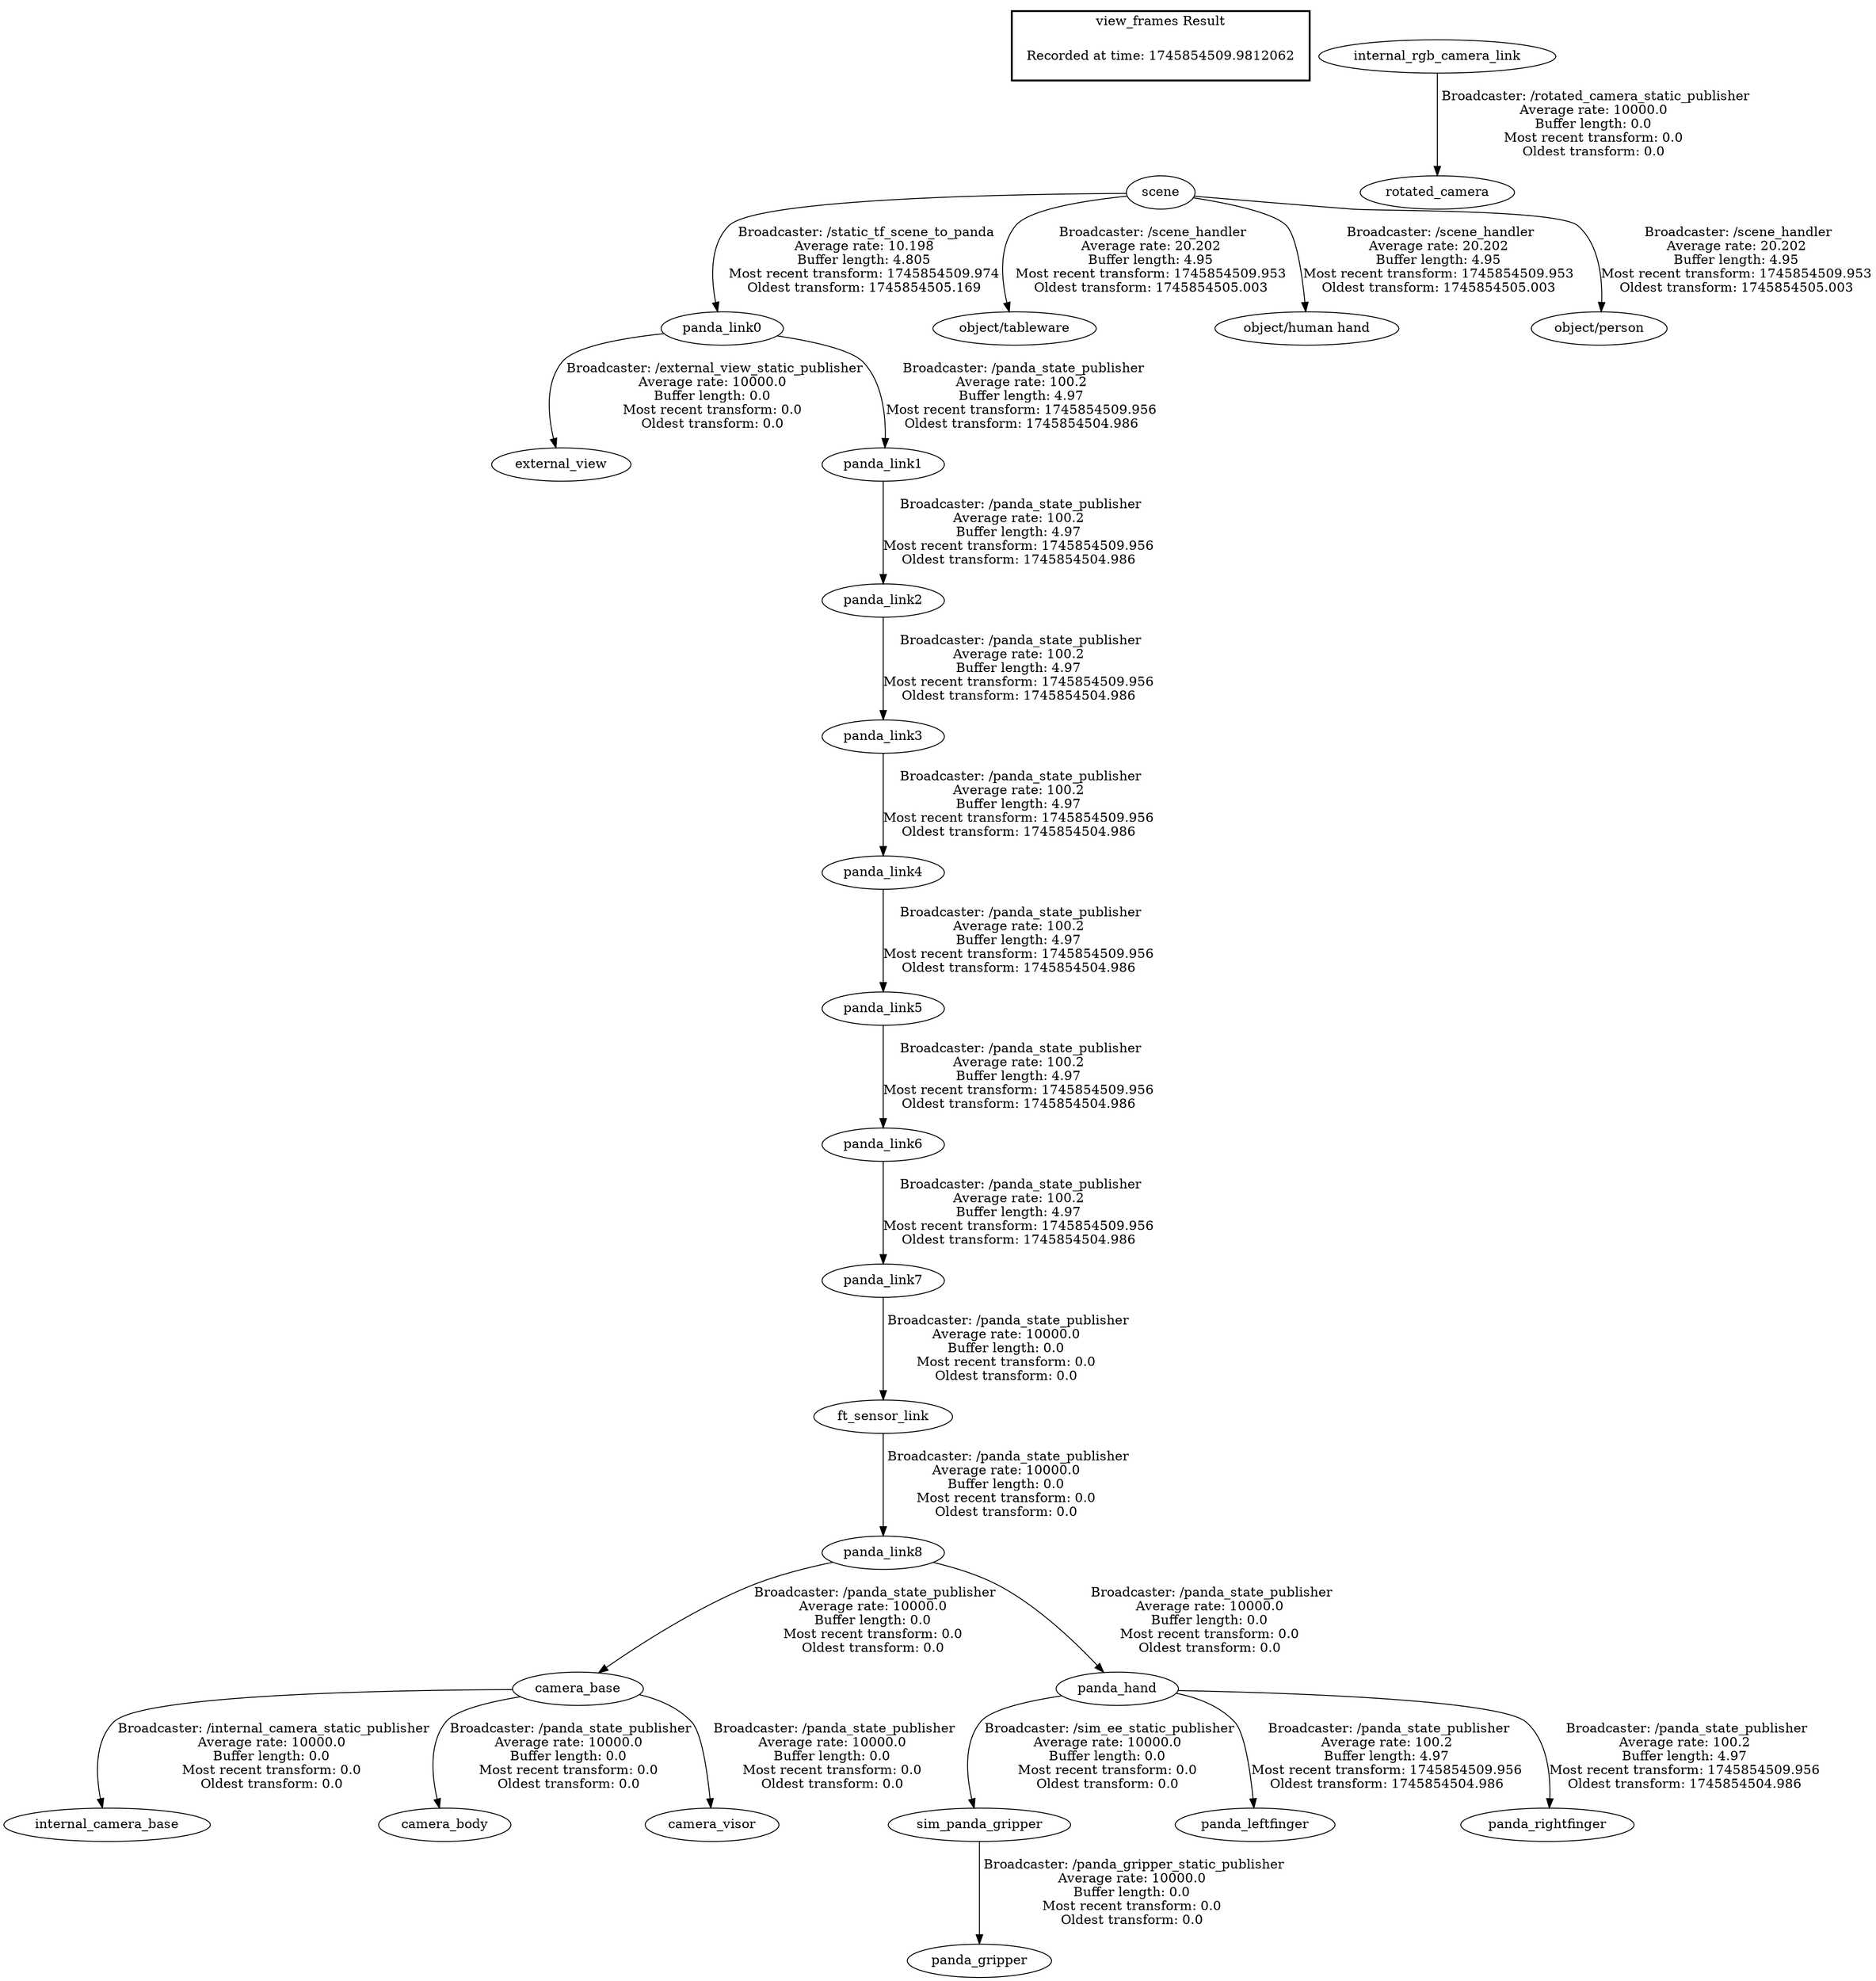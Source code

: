 digraph G {
"camera_base" -> "internal_camera_base"[label=" Broadcaster: /internal_camera_static_publisher\nAverage rate: 10000.0\nBuffer length: 0.0\nMost recent transform: 0.0\nOldest transform: 0.0\n"];
"panda_link8" -> "camera_base"[label=" Broadcaster: /panda_state_publisher\nAverage rate: 10000.0\nBuffer length: 0.0\nMost recent transform: 0.0\nOldest transform: 0.0\n"];
"panda_link0" -> "external_view"[label=" Broadcaster: /external_view_static_publisher\nAverage rate: 10000.0\nBuffer length: 0.0\nMost recent transform: 0.0\nOldest transform: 0.0\n"];
"scene" -> "panda_link0"[label=" Broadcaster: /static_tf_scene_to_panda\nAverage rate: 10.198\nBuffer length: 4.805\nMost recent transform: 1745854509.974\nOldest transform: 1745854505.169\n"];
"sim_panda_gripper" -> "panda_gripper"[label=" Broadcaster: /panda_gripper_static_publisher\nAverage rate: 10000.0\nBuffer length: 0.0\nMost recent transform: 0.0\nOldest transform: 0.0\n"];
"panda_hand" -> "sim_panda_gripper"[label=" Broadcaster: /sim_ee_static_publisher\nAverage rate: 10000.0\nBuffer length: 0.0\nMost recent transform: 0.0\nOldest transform: 0.0\n"];
"panda_link8" -> "panda_hand"[label=" Broadcaster: /panda_state_publisher\nAverage rate: 10000.0\nBuffer length: 0.0\nMost recent transform: 0.0\nOldest transform: 0.0\n"];
"internal_rgb_camera_link" -> "rotated_camera"[label=" Broadcaster: /rotated_camera_static_publisher\nAverage rate: 10000.0\nBuffer length: 0.0\nMost recent transform: 0.0\nOldest transform: 0.0\n"];
"camera_base" -> "camera_body"[label=" Broadcaster: /panda_state_publisher\nAverage rate: 10000.0\nBuffer length: 0.0\nMost recent transform: 0.0\nOldest transform: 0.0\n"];
"camera_base" -> "camera_visor"[label=" Broadcaster: /panda_state_publisher\nAverage rate: 10000.0\nBuffer length: 0.0\nMost recent transform: 0.0\nOldest transform: 0.0\n"];
"ft_sensor_link" -> "panda_link8"[label=" Broadcaster: /panda_state_publisher\nAverage rate: 10000.0\nBuffer length: 0.0\nMost recent transform: 0.0\nOldest transform: 0.0\n"];
"panda_link7" -> "ft_sensor_link"[label=" Broadcaster: /panda_state_publisher\nAverage rate: 10000.0\nBuffer length: 0.0\nMost recent transform: 0.0\nOldest transform: 0.0\n"];
"panda_link6" -> "panda_link7"[label=" Broadcaster: /panda_state_publisher\nAverage rate: 100.2\nBuffer length: 4.97\nMost recent transform: 1745854509.956\nOldest transform: 1745854504.986\n"];
"panda_hand" -> "panda_leftfinger"[label=" Broadcaster: /panda_state_publisher\nAverage rate: 100.2\nBuffer length: 4.97\nMost recent transform: 1745854509.956\nOldest transform: 1745854504.986\n"];
"panda_hand" -> "panda_rightfinger"[label=" Broadcaster: /panda_state_publisher\nAverage rate: 100.2\nBuffer length: 4.97\nMost recent transform: 1745854509.956\nOldest transform: 1745854504.986\n"];
"panda_link0" -> "panda_link1"[label=" Broadcaster: /panda_state_publisher\nAverage rate: 100.2\nBuffer length: 4.97\nMost recent transform: 1745854509.956\nOldest transform: 1745854504.986\n"];
"panda_link1" -> "panda_link2"[label=" Broadcaster: /panda_state_publisher\nAverage rate: 100.2\nBuffer length: 4.97\nMost recent transform: 1745854509.956\nOldest transform: 1745854504.986\n"];
"panda_link2" -> "panda_link3"[label=" Broadcaster: /panda_state_publisher\nAverage rate: 100.2\nBuffer length: 4.97\nMost recent transform: 1745854509.956\nOldest transform: 1745854504.986\n"];
"panda_link3" -> "panda_link4"[label=" Broadcaster: /panda_state_publisher\nAverage rate: 100.2\nBuffer length: 4.97\nMost recent transform: 1745854509.956\nOldest transform: 1745854504.986\n"];
"panda_link4" -> "panda_link5"[label=" Broadcaster: /panda_state_publisher\nAverage rate: 100.2\nBuffer length: 4.97\nMost recent transform: 1745854509.956\nOldest transform: 1745854504.986\n"];
"panda_link5" -> "panda_link6"[label=" Broadcaster: /panda_state_publisher\nAverage rate: 100.2\nBuffer length: 4.97\nMost recent transform: 1745854509.956\nOldest transform: 1745854504.986\n"];
"scene" -> "object/tableware"[label=" Broadcaster: /scene_handler\nAverage rate: 20.202\nBuffer length: 4.95\nMost recent transform: 1745854509.953\nOldest transform: 1745854505.003\n"];
"scene" -> "object/human hand"[label=" Broadcaster: /scene_handler\nAverage rate: 20.202\nBuffer length: 4.95\nMost recent transform: 1745854509.953\nOldest transform: 1745854505.003\n"];
"scene" -> "object/person"[label=" Broadcaster: /scene_handler\nAverage rate: 20.202\nBuffer length: 4.95\nMost recent transform: 1745854509.953\nOldest transform: 1745854505.003\n"];
edge [style=invis];
 subgraph cluster_legend { style=bold; color=black; label ="view_frames Result";
"Recorded at time: 1745854509.9812062"[ shape=plaintext ] ;
}->"scene";
}
